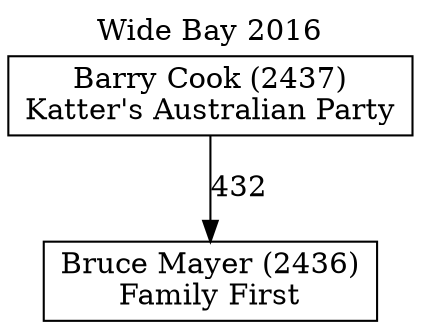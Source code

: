 // House preference flow
digraph "Bruce Mayer (2436)_Wide Bay_2016" {
	graph [label="Wide Bay 2016" labelloc=t mclimit=10]
	node [shape=box]
	"Bruce Mayer (2436)" [label="Bruce Mayer (2436)
Family First"]
	"Barry Cook (2437)" [label="Barry Cook (2437)
Katter's Australian Party"]
	"Barry Cook (2437)" -> "Bruce Mayer (2436)" [label=432]
}

